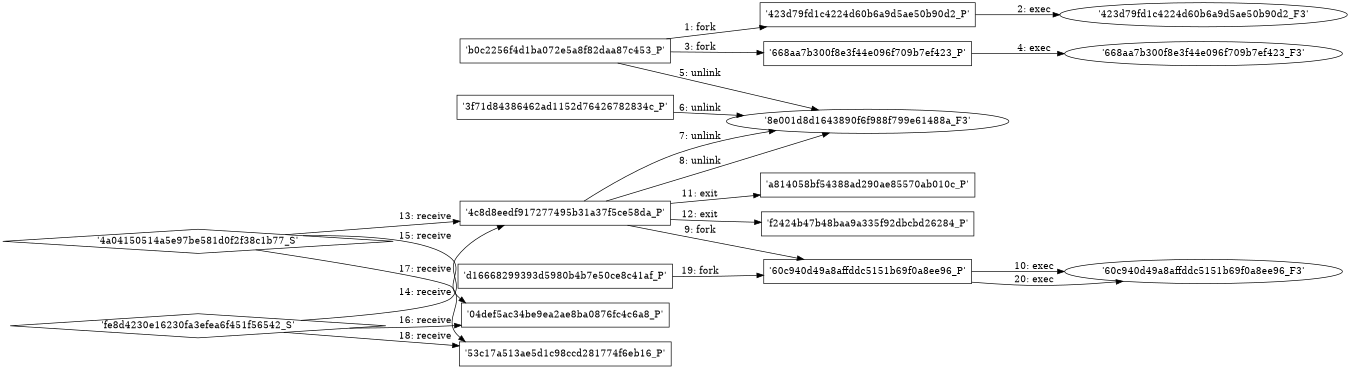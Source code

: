 digraph "D:\Learning\Paper\apt\基于CTI的攻击预警\Dataset\攻击图\ASGfromALLCTI\Browser-Based Cryptocurrency Mining Makes Unexpected Return from the Dead.dot" {
rankdir="LR"
size="9"
fixedsize="false"
splines="true"
nodesep=0.3
ranksep=0
fontsize=10
overlap="scalexy"
engine= "neato"
	"'b0c2256f4d1ba072e5a8f82daa87c453_P'" [node_type=Process shape=box]
	"'423d79fd1c4224d60b6a9d5ae50b90d2_P'" [node_type=Process shape=box]
	"'b0c2256f4d1ba072e5a8f82daa87c453_P'" -> "'423d79fd1c4224d60b6a9d5ae50b90d2_P'" [label="1: fork"]
	"'423d79fd1c4224d60b6a9d5ae50b90d2_P'" [node_type=Process shape=box]
	"'423d79fd1c4224d60b6a9d5ae50b90d2_F3'" [node_type=File shape=ellipse]
	"'423d79fd1c4224d60b6a9d5ae50b90d2_P'" -> "'423d79fd1c4224d60b6a9d5ae50b90d2_F3'" [label="2: exec"]
	"'b0c2256f4d1ba072e5a8f82daa87c453_P'" [node_type=Process shape=box]
	"'668aa7b300f8e3f44e096f709b7ef423_P'" [node_type=Process shape=box]
	"'b0c2256f4d1ba072e5a8f82daa87c453_P'" -> "'668aa7b300f8e3f44e096f709b7ef423_P'" [label="3: fork"]
	"'668aa7b300f8e3f44e096f709b7ef423_P'" [node_type=Process shape=box]
	"'668aa7b300f8e3f44e096f709b7ef423_F3'" [node_type=File shape=ellipse]
	"'668aa7b300f8e3f44e096f709b7ef423_P'" -> "'668aa7b300f8e3f44e096f709b7ef423_F3'" [label="4: exec"]
	"'8e001d8d1643890f6f988f799e61488a_F3'" [node_type=file shape=ellipse]
	"'b0c2256f4d1ba072e5a8f82daa87c453_P'" [node_type=Process shape=box]
	"'b0c2256f4d1ba072e5a8f82daa87c453_P'" -> "'8e001d8d1643890f6f988f799e61488a_F3'" [label="5: unlink"]
	"'8e001d8d1643890f6f988f799e61488a_F3'" [node_type=file shape=ellipse]
	"'3f71d84386462ad1152d76426782834c_P'" [node_type=Process shape=box]
	"'3f71d84386462ad1152d76426782834c_P'" -> "'8e001d8d1643890f6f988f799e61488a_F3'" [label="6: unlink"]
	"'8e001d8d1643890f6f988f799e61488a_F3'" [node_type=file shape=ellipse]
	"'4c8d8eedf917277495b31a37f5ce58da_P'" [node_type=Process shape=box]
	"'4c8d8eedf917277495b31a37f5ce58da_P'" -> "'8e001d8d1643890f6f988f799e61488a_F3'" [label="7: unlink"]
	"'8e001d8d1643890f6f988f799e61488a_F3'" [node_type=file shape=ellipse]
	"'4c8d8eedf917277495b31a37f5ce58da_P'" [node_type=Process shape=box]
	"'4c8d8eedf917277495b31a37f5ce58da_P'" -> "'8e001d8d1643890f6f988f799e61488a_F3'" [label="8: unlink"]
	"'4c8d8eedf917277495b31a37f5ce58da_P'" [node_type=Process shape=box]
	"'60c940d49a8affddc5151b69f0a8ee96_P'" [node_type=Process shape=box]
	"'4c8d8eedf917277495b31a37f5ce58da_P'" -> "'60c940d49a8affddc5151b69f0a8ee96_P'" [label="9: fork"]
	"'60c940d49a8affddc5151b69f0a8ee96_P'" [node_type=Process shape=box]
	"'60c940d49a8affddc5151b69f0a8ee96_F3'" [node_type=File shape=ellipse]
	"'60c940d49a8affddc5151b69f0a8ee96_P'" -> "'60c940d49a8affddc5151b69f0a8ee96_F3'" [label="10: exec"]
	"'4c8d8eedf917277495b31a37f5ce58da_P'" [node_type=Process shape=box]
	"'a814058bf54388ad290ae85570ab010c_P'" [node_type=Process shape=box]
	"'4c8d8eedf917277495b31a37f5ce58da_P'" -> "'a814058bf54388ad290ae85570ab010c_P'" [label="11: exit"]
	"'4c8d8eedf917277495b31a37f5ce58da_P'" [node_type=Process shape=box]
	"'f2424b47b48baa9a335f92dbcbd26284_P'" [node_type=Process shape=box]
	"'4c8d8eedf917277495b31a37f5ce58da_P'" -> "'f2424b47b48baa9a335f92dbcbd26284_P'" [label="12: exit"]
	"'4c8d8eedf917277495b31a37f5ce58da_P'" [node_type=Process shape=box]
	"'4a04150514a5e97be581d0f2f38c1b77_S'" [node_type=Socket shape=diamond]
	"'4a04150514a5e97be581d0f2f38c1b77_S'" -> "'4c8d8eedf917277495b31a37f5ce58da_P'" [label="13: receive"]
	"'4c8d8eedf917277495b31a37f5ce58da_P'" [node_type=Process shape=box]
	"'fe8d4230e16230fa3efea6f451f56542_S'" [node_type=Socket shape=diamond]
	"'fe8d4230e16230fa3efea6f451f56542_S'" -> "'4c8d8eedf917277495b31a37f5ce58da_P'" [label="14: receive"]
	"'04def5ac34be9ea2ae8ba0876fc4c6a8_P'" [node_type=Process shape=box]
	"'4a04150514a5e97be581d0f2f38c1b77_S'" [node_type=Socket shape=diamond]
	"'4a04150514a5e97be581d0f2f38c1b77_S'" -> "'04def5ac34be9ea2ae8ba0876fc4c6a8_P'" [label="15: receive"]
	"'04def5ac34be9ea2ae8ba0876fc4c6a8_P'" [node_type=Process shape=box]
	"'fe8d4230e16230fa3efea6f451f56542_S'" [node_type=Socket shape=diamond]
	"'fe8d4230e16230fa3efea6f451f56542_S'" -> "'04def5ac34be9ea2ae8ba0876fc4c6a8_P'" [label="16: receive"]
	"'53c17a513ae5d1c98ccd281774f6eb16_P'" [node_type=Process shape=box]
	"'4a04150514a5e97be581d0f2f38c1b77_S'" [node_type=Socket shape=diamond]
	"'4a04150514a5e97be581d0f2f38c1b77_S'" -> "'53c17a513ae5d1c98ccd281774f6eb16_P'" [label="17: receive"]
	"'53c17a513ae5d1c98ccd281774f6eb16_P'" [node_type=Process shape=box]
	"'fe8d4230e16230fa3efea6f451f56542_S'" [node_type=Socket shape=diamond]
	"'fe8d4230e16230fa3efea6f451f56542_S'" -> "'53c17a513ae5d1c98ccd281774f6eb16_P'" [label="18: receive"]
	"'d16668299393d5980b4b7e50ce8c41af_P'" [node_type=Process shape=box]
	"'60c940d49a8affddc5151b69f0a8ee96_P'" [node_type=Process shape=box]
	"'d16668299393d5980b4b7e50ce8c41af_P'" -> "'60c940d49a8affddc5151b69f0a8ee96_P'" [label="19: fork"]
	"'60c940d49a8affddc5151b69f0a8ee96_P'" [node_type=Process shape=box]
	"'60c940d49a8affddc5151b69f0a8ee96_F3'" [node_type=File shape=ellipse]
	"'60c940d49a8affddc5151b69f0a8ee96_P'" -> "'60c940d49a8affddc5151b69f0a8ee96_F3'" [label="20: exec"]
}
